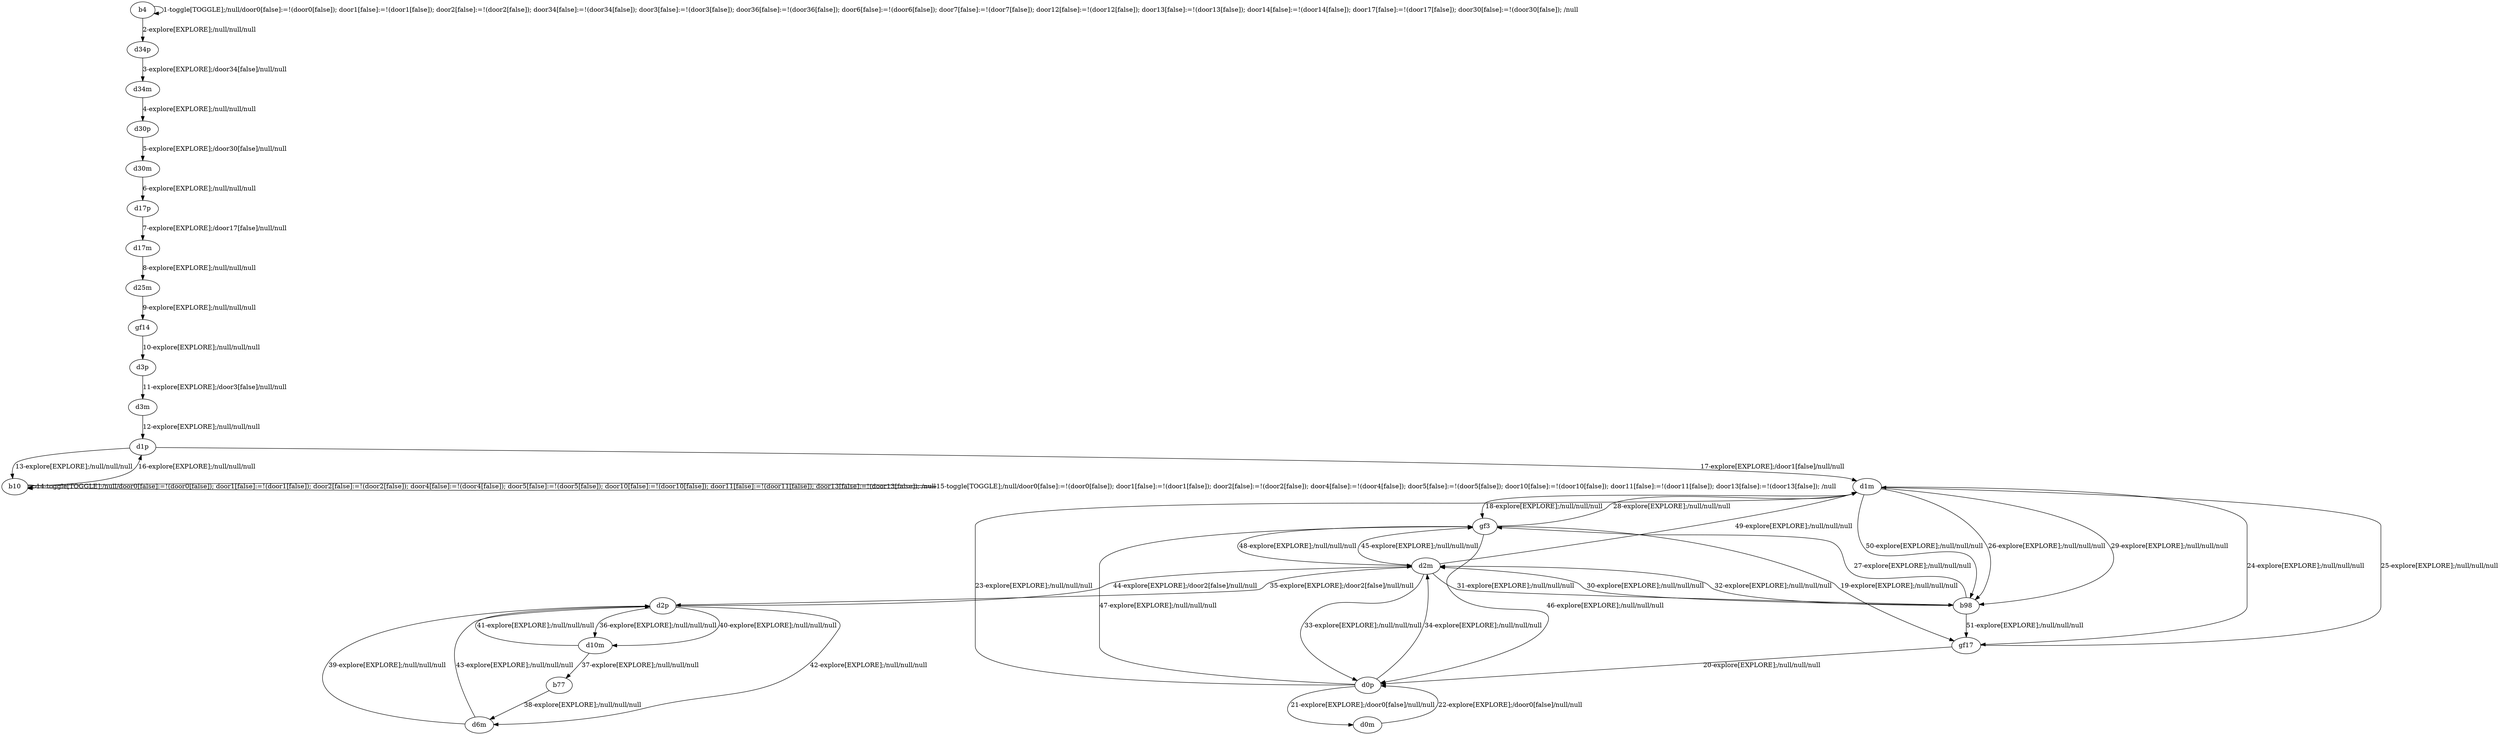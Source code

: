 # Total number of goals covered by this test: 1
# b98 --> gf17

digraph g {
"b4" -> "b4" [label = "1-toggle[TOGGLE];/null/door0[false]:=!(door0[false]); door1[false]:=!(door1[false]); door2[false]:=!(door2[false]); door34[false]:=!(door34[false]); door3[false]:=!(door3[false]); door36[false]:=!(door36[false]); door6[false]:=!(door6[false]); door7[false]:=!(door7[false]); door12[false]:=!(door12[false]); door13[false]:=!(door13[false]); door14[false]:=!(door14[false]); door17[false]:=!(door17[false]); door30[false]:=!(door30[false]); /null"];
"b4" -> "d34p" [label = "2-explore[EXPLORE];/null/null/null"];
"d34p" -> "d34m" [label = "3-explore[EXPLORE];/door34[false]/null/null"];
"d34m" -> "d30p" [label = "4-explore[EXPLORE];/null/null/null"];
"d30p" -> "d30m" [label = "5-explore[EXPLORE];/door30[false]/null/null"];
"d30m" -> "d17p" [label = "6-explore[EXPLORE];/null/null/null"];
"d17p" -> "d17m" [label = "7-explore[EXPLORE];/door17[false]/null/null"];
"d17m" -> "d25m" [label = "8-explore[EXPLORE];/null/null/null"];
"d25m" -> "gf14" [label = "9-explore[EXPLORE];/null/null/null"];
"gf14" -> "d3p" [label = "10-explore[EXPLORE];/null/null/null"];
"d3p" -> "d3m" [label = "11-explore[EXPLORE];/door3[false]/null/null"];
"d3m" -> "d1p" [label = "12-explore[EXPLORE];/null/null/null"];
"d1p" -> "b10" [label = "13-explore[EXPLORE];/null/null/null"];
"b10" -> "b10" [label = "14-toggle[TOGGLE];/null/door0[false]:=!(door0[false]); door1[false]:=!(door1[false]); door2[false]:=!(door2[false]); door4[false]:=!(door4[false]); door5[false]:=!(door5[false]); door10[false]:=!(door10[false]); door11[false]:=!(door11[false]); door13[false]:=!(door13[false]); /null"];
"b10" -> "b10" [label = "15-toggle[TOGGLE];/null/door0[false]:=!(door0[false]); door1[false]:=!(door1[false]); door2[false]:=!(door2[false]); door4[false]:=!(door4[false]); door5[false]:=!(door5[false]); door10[false]:=!(door10[false]); door11[false]:=!(door11[false]); door13[false]:=!(door13[false]); /null"];
"b10" -> "d1p" [label = "16-explore[EXPLORE];/null/null/null"];
"d1p" -> "d1m" [label = "17-explore[EXPLORE];/door1[false]/null/null"];
"d1m" -> "gf3" [label = "18-explore[EXPLORE];/null/null/null"];
"gf3" -> "gf17" [label = "19-explore[EXPLORE];/null/null/null"];
"gf17" -> "d0p" [label = "20-explore[EXPLORE];/null/null/null"];
"d0p" -> "d0m" [label = "21-explore[EXPLORE];/door0[false]/null/null"];
"d0m" -> "d0p" [label = "22-explore[EXPLORE];/door0[false]/null/null"];
"d0p" -> "d1m" [label = "23-explore[EXPLORE];/null/null/null"];
"d1m" -> "gf17" [label = "24-explore[EXPLORE];/null/null/null"];
"gf17" -> "d1m" [label = "25-explore[EXPLORE];/null/null/null"];
"d1m" -> "b98" [label = "26-explore[EXPLORE];/null/null/null"];
"b98" -> "gf3" [label = "27-explore[EXPLORE];/null/null/null"];
"gf3" -> "d1m" [label = "28-explore[EXPLORE];/null/null/null"];
"d1m" -> "b98" [label = "29-explore[EXPLORE];/null/null/null"];
"b98" -> "d2m" [label = "30-explore[EXPLORE];/null/null/null"];
"d2m" -> "b98" [label = "31-explore[EXPLORE];/null/null/null"];
"b98" -> "d2m" [label = "32-explore[EXPLORE];/null/null/null"];
"d2m" -> "d0p" [label = "33-explore[EXPLORE];/null/null/null"];
"d0p" -> "d2m" [label = "34-explore[EXPLORE];/null/null/null"];
"d2m" -> "d2p" [label = "35-explore[EXPLORE];/door2[false]/null/null"];
"d2p" -> "d10m" [label = "36-explore[EXPLORE];/null/null/null"];
"d10m" -> "b77" [label = "37-explore[EXPLORE];/null/null/null"];
"b77" -> "d6m" [label = "38-explore[EXPLORE];/null/null/null"];
"d6m" -> "d2p" [label = "39-explore[EXPLORE];/null/null/null"];
"d2p" -> "d10m" [label = "40-explore[EXPLORE];/null/null/null"];
"d10m" -> "d2p" [label = "41-explore[EXPLORE];/null/null/null"];
"d2p" -> "d6m" [label = "42-explore[EXPLORE];/null/null/null"];
"d6m" -> "d2p" [label = "43-explore[EXPLORE];/null/null/null"];
"d2p" -> "d2m" [label = "44-explore[EXPLORE];/door2[false]/null/null"];
"d2m" -> "gf3" [label = "45-explore[EXPLORE];/null/null/null"];
"gf3" -> "d0p" [label = "46-explore[EXPLORE];/null/null/null"];
"d0p" -> "gf3" [label = "47-explore[EXPLORE];/null/null/null"];
"gf3" -> "d2m" [label = "48-explore[EXPLORE];/null/null/null"];
"d2m" -> "d1m" [label = "49-explore[EXPLORE];/null/null/null"];
"d1m" -> "b98" [label = "50-explore[EXPLORE];/null/null/null"];
"b98" -> "gf17" [label = "51-explore[EXPLORE];/null/null/null"];
}